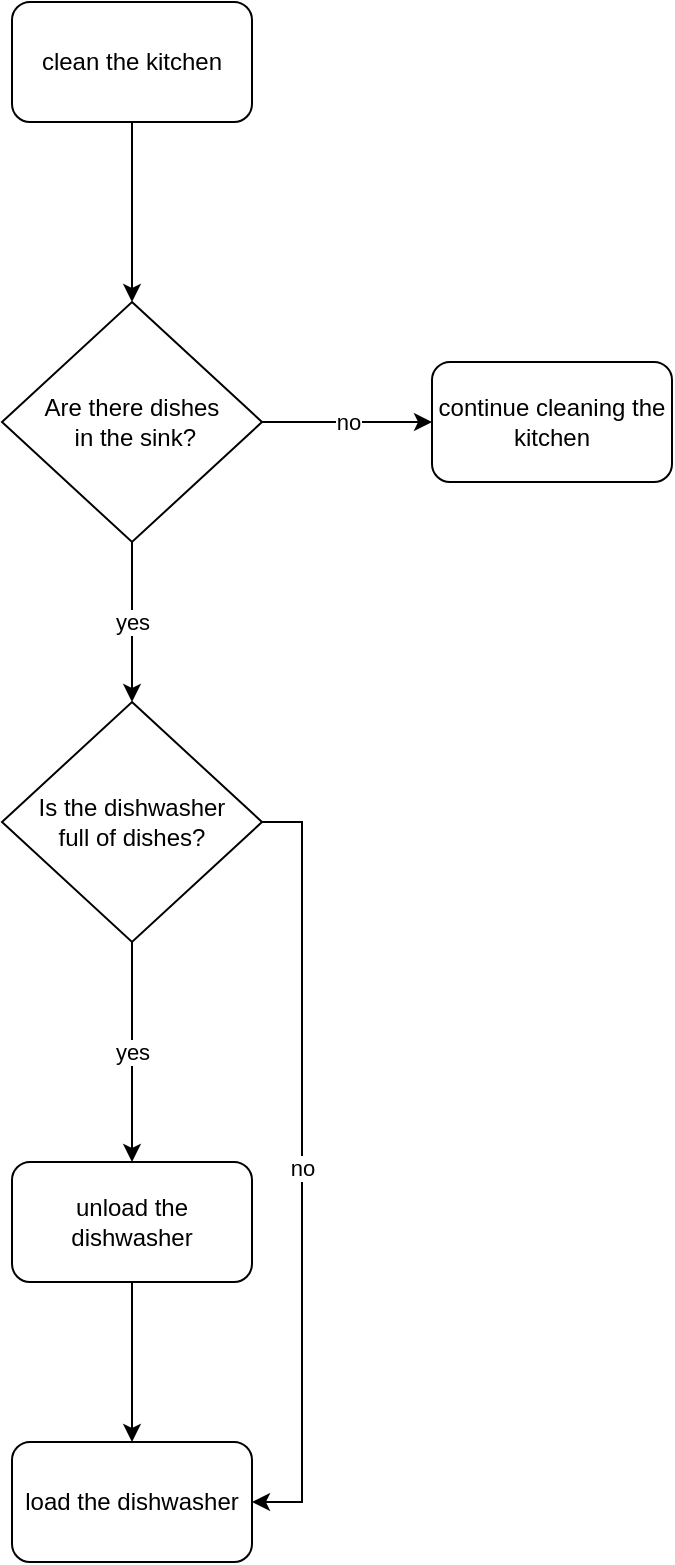 <mxfile version="24.7.10">
  <diagram name="Page-1" id="Lm4u6CjcVu1FLbsV_WMH">
    <mxGraphModel dx="1265" dy="1105" grid="1" gridSize="10" guides="1" tooltips="1" connect="1" arrows="1" fold="1" page="1" pageScale="1" pageWidth="850" pageHeight="1100" math="0" shadow="0">
      <root>
        <mxCell id="0" />
        <mxCell id="1" parent="0" />
        <mxCell id="c66coFnCsQm6DAkuOdEg-5" value="no" style="edgeStyle=orthogonalEdgeStyle;rounded=0;orthogonalLoop=1;jettySize=auto;html=1;" edge="1" parent="1" source="c66coFnCsQm6DAkuOdEg-1" target="c66coFnCsQm6DAkuOdEg-4">
          <mxGeometry relative="1" as="geometry" />
        </mxCell>
        <mxCell id="c66coFnCsQm6DAkuOdEg-9" value="yes" style="edgeStyle=orthogonalEdgeStyle;rounded=0;orthogonalLoop=1;jettySize=auto;html=1;" edge="1" parent="1" source="c66coFnCsQm6DAkuOdEg-1" target="c66coFnCsQm6DAkuOdEg-8">
          <mxGeometry relative="1" as="geometry" />
        </mxCell>
        <mxCell id="c66coFnCsQm6DAkuOdEg-1" value="Are there dishes&lt;br&gt;&amp;nbsp;in the sink?" style="rhombus;whiteSpace=wrap;html=1;" vertex="1" parent="1">
          <mxGeometry x="80" y="190" width="130" height="120" as="geometry" />
        </mxCell>
        <mxCell id="c66coFnCsQm6DAkuOdEg-4" value="continue cleaning the kitchen" style="rounded=1;whiteSpace=wrap;html=1;" vertex="1" parent="1">
          <mxGeometry x="295" y="220" width="120" height="60" as="geometry" />
        </mxCell>
        <mxCell id="c66coFnCsQm6DAkuOdEg-11" value="yes" style="edgeStyle=orthogonalEdgeStyle;rounded=0;orthogonalLoop=1;jettySize=auto;html=1;" edge="1" parent="1" source="c66coFnCsQm6DAkuOdEg-8" target="c66coFnCsQm6DAkuOdEg-10">
          <mxGeometry relative="1" as="geometry" />
        </mxCell>
        <mxCell id="c66coFnCsQm6DAkuOdEg-16" value="no" style="edgeStyle=orthogonalEdgeStyle;rounded=0;orthogonalLoop=1;jettySize=auto;html=1;exitX=1;exitY=0.5;exitDx=0;exitDy=0;entryX=1;entryY=0.5;entryDx=0;entryDy=0;" edge="1" parent="1" source="c66coFnCsQm6DAkuOdEg-8" target="c66coFnCsQm6DAkuOdEg-12">
          <mxGeometry relative="1" as="geometry" />
        </mxCell>
        <mxCell id="c66coFnCsQm6DAkuOdEg-8" value="Is the dishwasher&lt;br&gt;full of dishes?" style="rhombus;whiteSpace=wrap;html=1;" vertex="1" parent="1">
          <mxGeometry x="80" y="390" width="130" height="120" as="geometry" />
        </mxCell>
        <mxCell id="c66coFnCsQm6DAkuOdEg-13" value="" style="edgeStyle=orthogonalEdgeStyle;rounded=0;orthogonalLoop=1;jettySize=auto;html=1;" edge="1" parent="1" source="c66coFnCsQm6DAkuOdEg-10" target="c66coFnCsQm6DAkuOdEg-12">
          <mxGeometry relative="1" as="geometry" />
        </mxCell>
        <mxCell id="c66coFnCsQm6DAkuOdEg-10" value="unload the dishwasher" style="rounded=1;whiteSpace=wrap;html=1;" vertex="1" parent="1">
          <mxGeometry x="85" y="620" width="120" height="60" as="geometry" />
        </mxCell>
        <mxCell id="c66coFnCsQm6DAkuOdEg-12" value="load the dishwasher" style="whiteSpace=wrap;html=1;rounded=1;" vertex="1" parent="1">
          <mxGeometry x="85" y="760" width="120" height="60" as="geometry" />
        </mxCell>
        <mxCell id="c66coFnCsQm6DAkuOdEg-18" value="" style="edgeStyle=orthogonalEdgeStyle;rounded=0;orthogonalLoop=1;jettySize=auto;html=1;" edge="1" parent="1" source="c66coFnCsQm6DAkuOdEg-17" target="c66coFnCsQm6DAkuOdEg-1">
          <mxGeometry relative="1" as="geometry" />
        </mxCell>
        <mxCell id="c66coFnCsQm6DAkuOdEg-17" value="clean the kitchen" style="rounded=1;whiteSpace=wrap;html=1;" vertex="1" parent="1">
          <mxGeometry x="85" y="40" width="120" height="60" as="geometry" />
        </mxCell>
      </root>
    </mxGraphModel>
  </diagram>
</mxfile>
